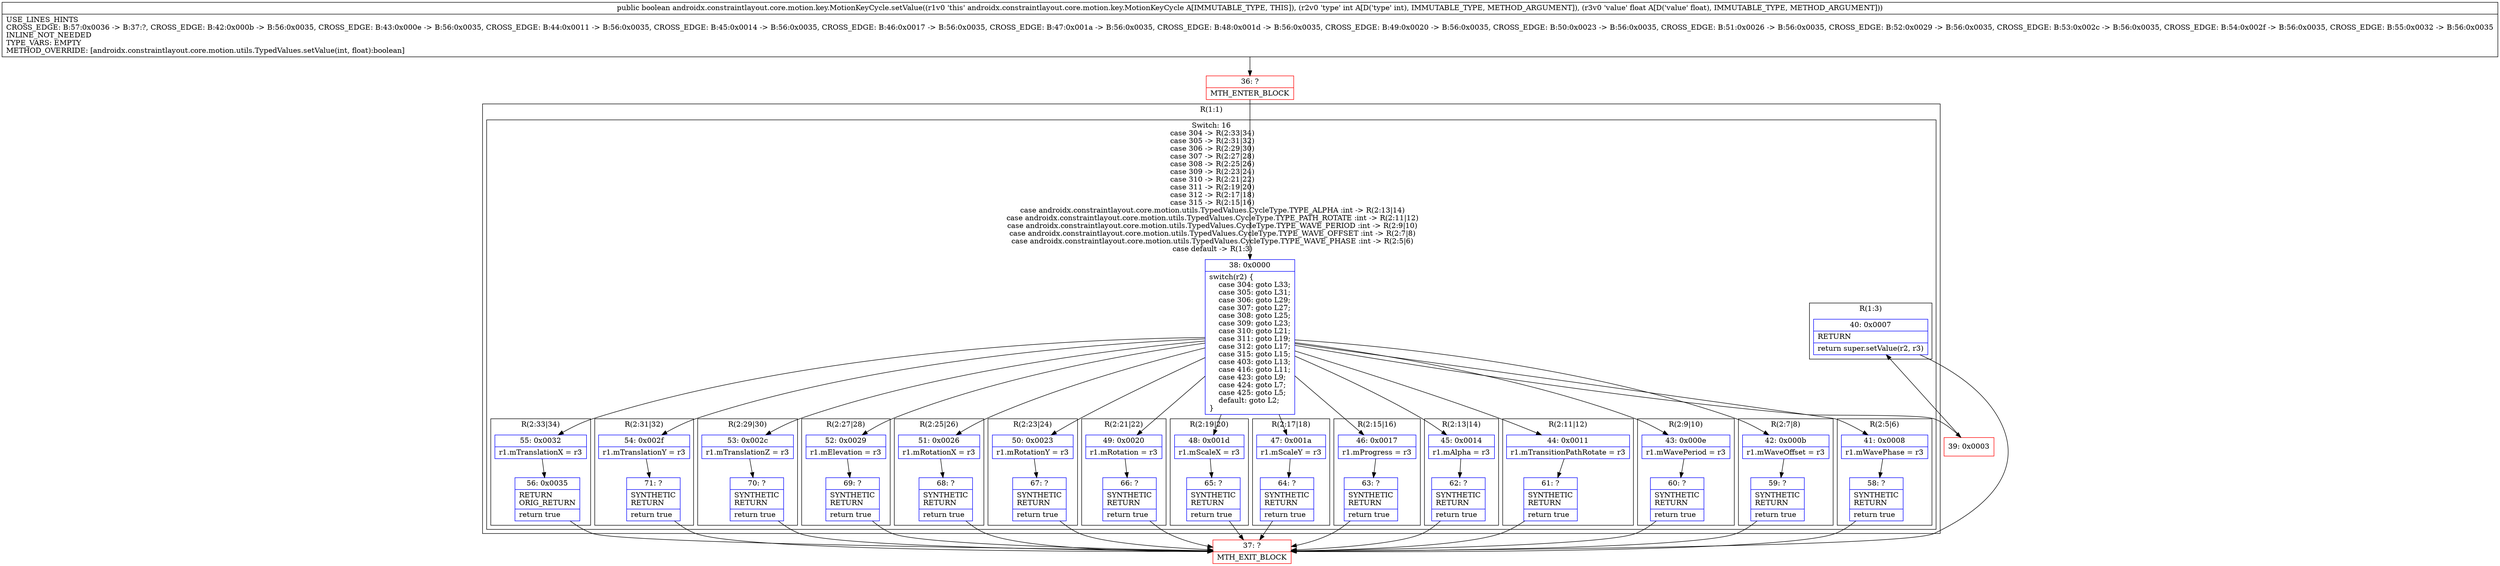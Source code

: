 digraph "CFG forandroidx.constraintlayout.core.motion.key.MotionKeyCycle.setValue(IF)Z" {
subgraph cluster_Region_1135257046 {
label = "R(1:1)";
node [shape=record,color=blue];
subgraph cluster_SwitchRegion_1141792628 {
label = "Switch: 16
 case 304 -> R(2:33|34)
 case 305 -> R(2:31|32)
 case 306 -> R(2:29|30)
 case 307 -> R(2:27|28)
 case 308 -> R(2:25|26)
 case 309 -> R(2:23|24)
 case 310 -> R(2:21|22)
 case 311 -> R(2:19|20)
 case 312 -> R(2:17|18)
 case 315 -> R(2:15|16)
 case androidx.constraintlayout.core.motion.utils.TypedValues.CycleType.TYPE_ALPHA :int -> R(2:13|14)
 case androidx.constraintlayout.core.motion.utils.TypedValues.CycleType.TYPE_PATH_ROTATE :int -> R(2:11|12)
 case androidx.constraintlayout.core.motion.utils.TypedValues.CycleType.TYPE_WAVE_PERIOD :int -> R(2:9|10)
 case androidx.constraintlayout.core.motion.utils.TypedValues.CycleType.TYPE_WAVE_OFFSET :int -> R(2:7|8)
 case androidx.constraintlayout.core.motion.utils.TypedValues.CycleType.TYPE_WAVE_PHASE :int -> R(2:5|6)
 case default -> R(1:3)";
node [shape=record,color=blue];
Node_38 [shape=record,label="{38\:\ 0x0000|switch(r2) \{\l    case 304: goto L33;\l    case 305: goto L31;\l    case 306: goto L29;\l    case 307: goto L27;\l    case 308: goto L25;\l    case 309: goto L23;\l    case 310: goto L21;\l    case 311: goto L19;\l    case 312: goto L17;\l    case 315: goto L15;\l    case 403: goto L13;\l    case 416: goto L11;\l    case 423: goto L9;\l    case 424: goto L7;\l    case 425: goto L5;\l    default: goto L2;\l\}\l}"];
subgraph cluster_Region_1975540575 {
label = "R(2:33|34)";
node [shape=record,color=blue];
Node_55 [shape=record,label="{55\:\ 0x0032|r1.mTranslationX = r3\l}"];
Node_56 [shape=record,label="{56\:\ 0x0035|RETURN\lORIG_RETURN\l|return true\l}"];
}
subgraph cluster_Region_405815633 {
label = "R(2:31|32)";
node [shape=record,color=blue];
Node_54 [shape=record,label="{54\:\ 0x002f|r1.mTranslationY = r3\l}"];
Node_71 [shape=record,label="{71\:\ ?|SYNTHETIC\lRETURN\l|return true\l}"];
}
subgraph cluster_Region_237159316 {
label = "R(2:29|30)";
node [shape=record,color=blue];
Node_53 [shape=record,label="{53\:\ 0x002c|r1.mTranslationZ = r3\l}"];
Node_70 [shape=record,label="{70\:\ ?|SYNTHETIC\lRETURN\l|return true\l}"];
}
subgraph cluster_Region_945932507 {
label = "R(2:27|28)";
node [shape=record,color=blue];
Node_52 [shape=record,label="{52\:\ 0x0029|r1.mElevation = r3\l}"];
Node_69 [shape=record,label="{69\:\ ?|SYNTHETIC\lRETURN\l|return true\l}"];
}
subgraph cluster_Region_1334601259 {
label = "R(2:25|26)";
node [shape=record,color=blue];
Node_51 [shape=record,label="{51\:\ 0x0026|r1.mRotationX = r3\l}"];
Node_68 [shape=record,label="{68\:\ ?|SYNTHETIC\lRETURN\l|return true\l}"];
}
subgraph cluster_Region_1437375554 {
label = "R(2:23|24)";
node [shape=record,color=blue];
Node_50 [shape=record,label="{50\:\ 0x0023|r1.mRotationY = r3\l}"];
Node_67 [shape=record,label="{67\:\ ?|SYNTHETIC\lRETURN\l|return true\l}"];
}
subgraph cluster_Region_1300941568 {
label = "R(2:21|22)";
node [shape=record,color=blue];
Node_49 [shape=record,label="{49\:\ 0x0020|r1.mRotation = r3\l}"];
Node_66 [shape=record,label="{66\:\ ?|SYNTHETIC\lRETURN\l|return true\l}"];
}
subgraph cluster_Region_2065429882 {
label = "R(2:19|20)";
node [shape=record,color=blue];
Node_48 [shape=record,label="{48\:\ 0x001d|r1.mScaleX = r3\l}"];
Node_65 [shape=record,label="{65\:\ ?|SYNTHETIC\lRETURN\l|return true\l}"];
}
subgraph cluster_Region_1468688652 {
label = "R(2:17|18)";
node [shape=record,color=blue];
Node_47 [shape=record,label="{47\:\ 0x001a|r1.mScaleY = r3\l}"];
Node_64 [shape=record,label="{64\:\ ?|SYNTHETIC\lRETURN\l|return true\l}"];
}
subgraph cluster_Region_1727377715 {
label = "R(2:15|16)";
node [shape=record,color=blue];
Node_46 [shape=record,label="{46\:\ 0x0017|r1.mProgress = r3\l}"];
Node_63 [shape=record,label="{63\:\ ?|SYNTHETIC\lRETURN\l|return true\l}"];
}
subgraph cluster_Region_2101130278 {
label = "R(2:13|14)";
node [shape=record,color=blue];
Node_45 [shape=record,label="{45\:\ 0x0014|r1.mAlpha = r3\l}"];
Node_62 [shape=record,label="{62\:\ ?|SYNTHETIC\lRETURN\l|return true\l}"];
}
subgraph cluster_Region_1504198366 {
label = "R(2:11|12)";
node [shape=record,color=blue];
Node_44 [shape=record,label="{44\:\ 0x0011|r1.mTransitionPathRotate = r3\l}"];
Node_61 [shape=record,label="{61\:\ ?|SYNTHETIC\lRETURN\l|return true\l}"];
}
subgraph cluster_Region_1575939822 {
label = "R(2:9|10)";
node [shape=record,color=blue];
Node_43 [shape=record,label="{43\:\ 0x000e|r1.mWavePeriod = r3\l}"];
Node_60 [shape=record,label="{60\:\ ?|SYNTHETIC\lRETURN\l|return true\l}"];
}
subgraph cluster_Region_383365193 {
label = "R(2:7|8)";
node [shape=record,color=blue];
Node_42 [shape=record,label="{42\:\ 0x000b|r1.mWaveOffset = r3\l}"];
Node_59 [shape=record,label="{59\:\ ?|SYNTHETIC\lRETURN\l|return true\l}"];
}
subgraph cluster_Region_240954160 {
label = "R(2:5|6)";
node [shape=record,color=blue];
Node_41 [shape=record,label="{41\:\ 0x0008|r1.mWavePhase = r3\l}"];
Node_58 [shape=record,label="{58\:\ ?|SYNTHETIC\lRETURN\l|return true\l}"];
}
subgraph cluster_Region_379206379 {
label = "R(1:3)";
node [shape=record,color=blue];
Node_40 [shape=record,label="{40\:\ 0x0007|RETURN\l|return super.setValue(r2, r3)\l}"];
}
}
}
Node_36 [shape=record,color=red,label="{36\:\ ?|MTH_ENTER_BLOCK\l}"];
Node_39 [shape=record,color=red,label="{39\:\ 0x0003}"];
Node_37 [shape=record,color=red,label="{37\:\ ?|MTH_EXIT_BLOCK\l}"];
MethodNode[shape=record,label="{public boolean androidx.constraintlayout.core.motion.key.MotionKeyCycle.setValue((r1v0 'this' androidx.constraintlayout.core.motion.key.MotionKeyCycle A[IMMUTABLE_TYPE, THIS]), (r2v0 'type' int A[D('type' int), IMMUTABLE_TYPE, METHOD_ARGUMENT]), (r3v0 'value' float A[D('value' float), IMMUTABLE_TYPE, METHOD_ARGUMENT]))  | USE_LINES_HINTS\lCROSS_EDGE: B:57:0x0036 \-\> B:37:?, CROSS_EDGE: B:42:0x000b \-\> B:56:0x0035, CROSS_EDGE: B:43:0x000e \-\> B:56:0x0035, CROSS_EDGE: B:44:0x0011 \-\> B:56:0x0035, CROSS_EDGE: B:45:0x0014 \-\> B:56:0x0035, CROSS_EDGE: B:46:0x0017 \-\> B:56:0x0035, CROSS_EDGE: B:47:0x001a \-\> B:56:0x0035, CROSS_EDGE: B:48:0x001d \-\> B:56:0x0035, CROSS_EDGE: B:49:0x0020 \-\> B:56:0x0035, CROSS_EDGE: B:50:0x0023 \-\> B:56:0x0035, CROSS_EDGE: B:51:0x0026 \-\> B:56:0x0035, CROSS_EDGE: B:52:0x0029 \-\> B:56:0x0035, CROSS_EDGE: B:53:0x002c \-\> B:56:0x0035, CROSS_EDGE: B:54:0x002f \-\> B:56:0x0035, CROSS_EDGE: B:55:0x0032 \-\> B:56:0x0035\lINLINE_NOT_NEEDED\lTYPE_VARS: EMPTY\lMETHOD_OVERRIDE: [androidx.constraintlayout.core.motion.utils.TypedValues.setValue(int, float):boolean]\l}"];
MethodNode -> Node_36;Node_38 -> Node_39;
Node_38 -> Node_41;
Node_38 -> Node_42;
Node_38 -> Node_43;
Node_38 -> Node_44;
Node_38 -> Node_45;
Node_38 -> Node_46;
Node_38 -> Node_47;
Node_38 -> Node_48;
Node_38 -> Node_49;
Node_38 -> Node_50;
Node_38 -> Node_51;
Node_38 -> Node_52;
Node_38 -> Node_53;
Node_38 -> Node_54;
Node_38 -> Node_55;
Node_55 -> Node_56;
Node_56 -> Node_37;
Node_54 -> Node_71;
Node_71 -> Node_37;
Node_53 -> Node_70;
Node_70 -> Node_37;
Node_52 -> Node_69;
Node_69 -> Node_37;
Node_51 -> Node_68;
Node_68 -> Node_37;
Node_50 -> Node_67;
Node_67 -> Node_37;
Node_49 -> Node_66;
Node_66 -> Node_37;
Node_48 -> Node_65;
Node_65 -> Node_37;
Node_47 -> Node_64;
Node_64 -> Node_37;
Node_46 -> Node_63;
Node_63 -> Node_37;
Node_45 -> Node_62;
Node_62 -> Node_37;
Node_44 -> Node_61;
Node_61 -> Node_37;
Node_43 -> Node_60;
Node_60 -> Node_37;
Node_42 -> Node_59;
Node_59 -> Node_37;
Node_41 -> Node_58;
Node_58 -> Node_37;
Node_40 -> Node_37;
Node_36 -> Node_38;
Node_39 -> Node_40;
}

